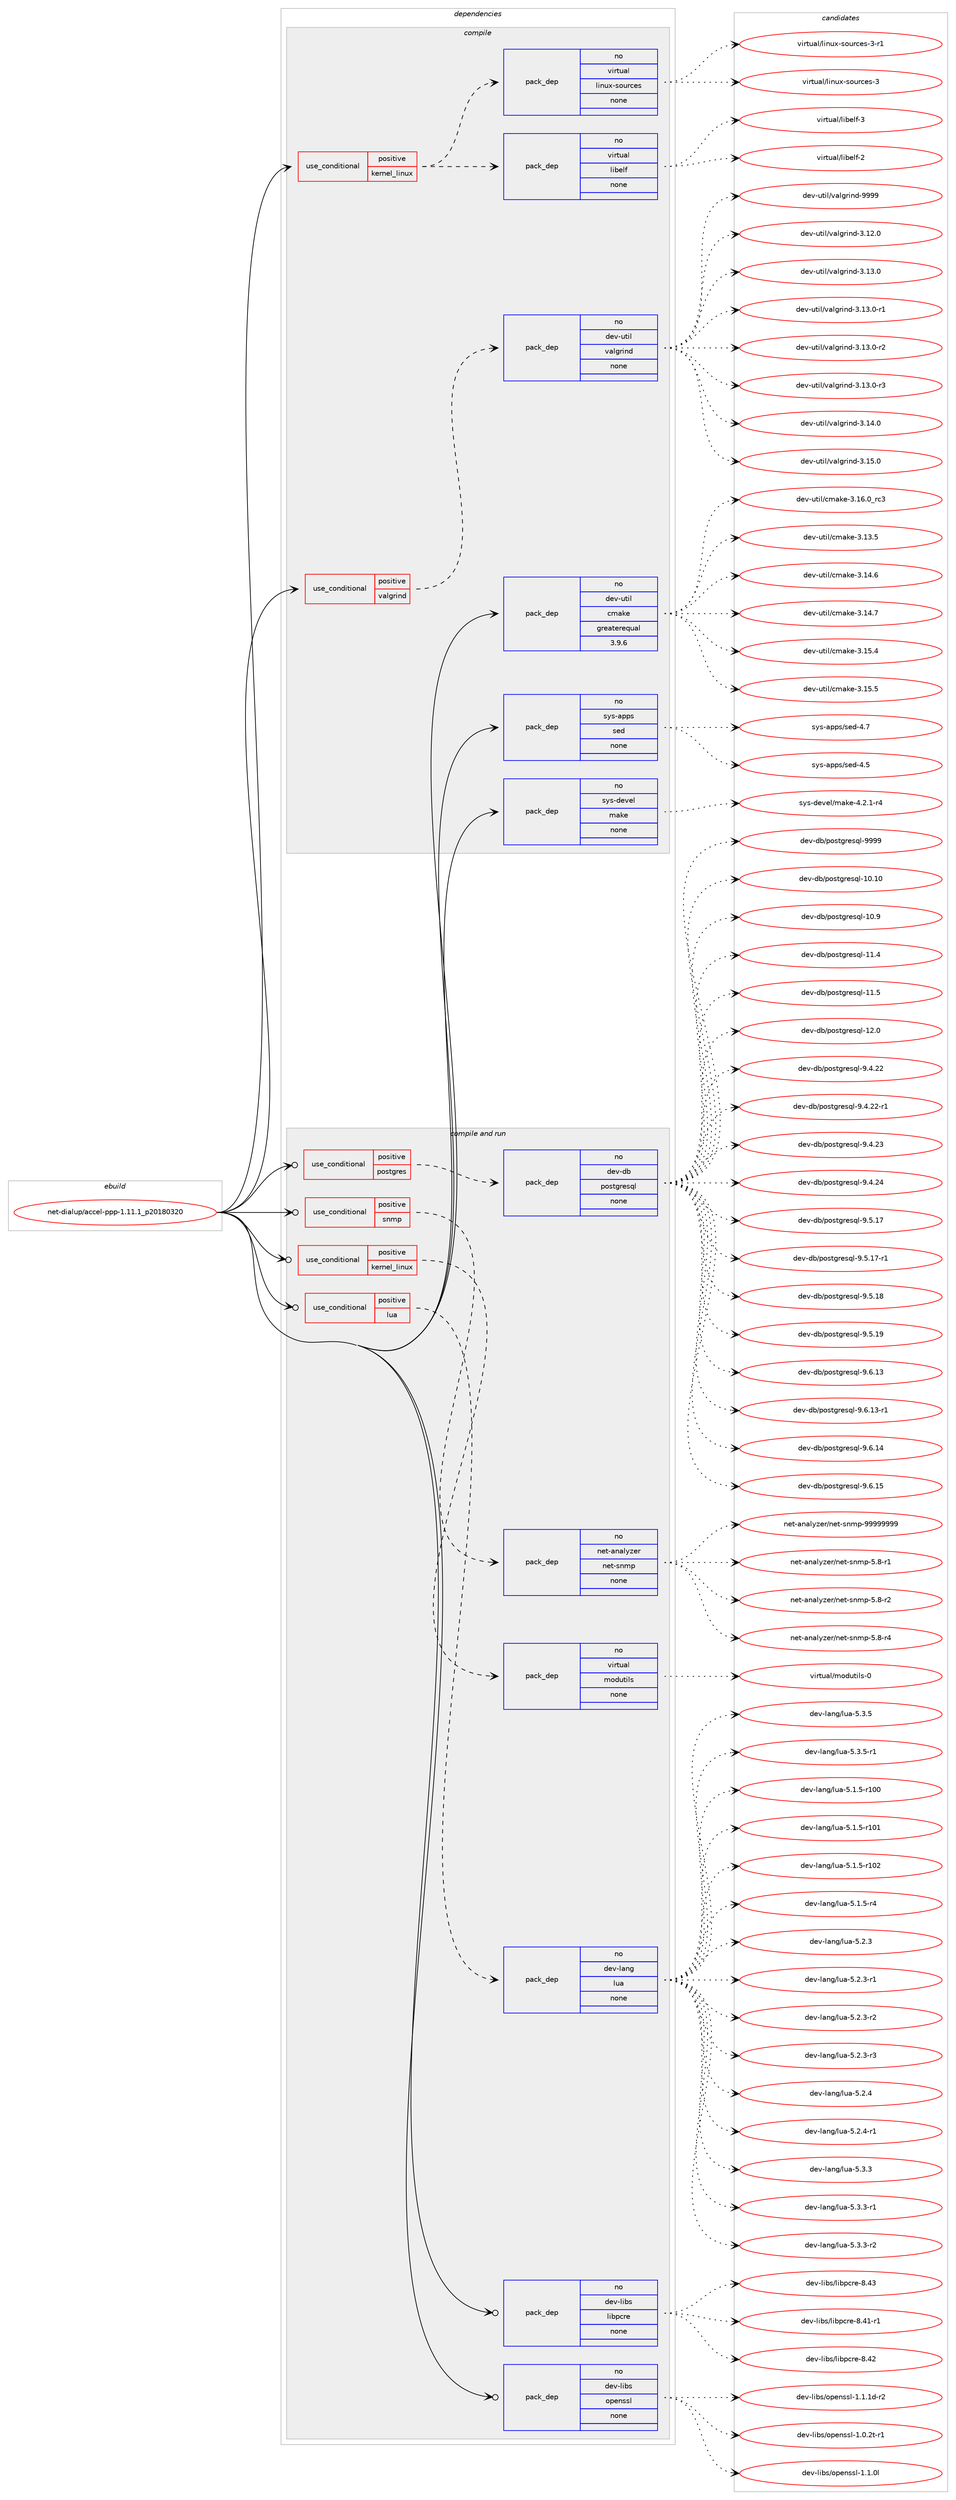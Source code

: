 digraph prolog {

# *************
# Graph options
# *************

newrank=true;
concentrate=true;
compound=true;
graph [rankdir=LR,fontname=Helvetica,fontsize=10,ranksep=1.5];#, ranksep=2.5, nodesep=0.2];
edge  [arrowhead=vee];
node  [fontname=Helvetica,fontsize=10];

# **********
# The ebuild
# **********

subgraph cluster_leftcol {
color=gray;
rank=same;
label=<<i>ebuild</i>>;
id [label="net-dialup/accel-ppp-1.11.1_p20180320", color=red, width=4, href="../net-dialup/accel-ppp-1.11.1_p20180320.svg"];
}

# ****************
# The dependencies
# ****************

subgraph cluster_midcol {
color=gray;
label=<<i>dependencies</i>>;
subgraph cluster_compile {
fillcolor="#eeeeee";
style=filled;
label=<<i>compile</i>>;
subgraph cond198992 {
dependency817414 [label=<<TABLE BORDER="0" CELLBORDER="1" CELLSPACING="0" CELLPADDING="4"><TR><TD ROWSPAN="3" CELLPADDING="10">use_conditional</TD></TR><TR><TD>positive</TD></TR><TR><TD>kernel_linux</TD></TR></TABLE>>, shape=none, color=red];
subgraph pack604127 {
dependency817415 [label=<<TABLE BORDER="0" CELLBORDER="1" CELLSPACING="0" CELLPADDING="4" WIDTH="220"><TR><TD ROWSPAN="6" CELLPADDING="30">pack_dep</TD></TR><TR><TD WIDTH="110">no</TD></TR><TR><TD>virtual</TD></TR><TR><TD>linux-sources</TD></TR><TR><TD>none</TD></TR><TR><TD></TD></TR></TABLE>>, shape=none, color=blue];
}
dependency817414:e -> dependency817415:w [weight=20,style="dashed",arrowhead="vee"];
subgraph pack604128 {
dependency817416 [label=<<TABLE BORDER="0" CELLBORDER="1" CELLSPACING="0" CELLPADDING="4" WIDTH="220"><TR><TD ROWSPAN="6" CELLPADDING="30">pack_dep</TD></TR><TR><TD WIDTH="110">no</TD></TR><TR><TD>virtual</TD></TR><TR><TD>libelf</TD></TR><TR><TD>none</TD></TR><TR><TD></TD></TR></TABLE>>, shape=none, color=blue];
}
dependency817414:e -> dependency817416:w [weight=20,style="dashed",arrowhead="vee"];
}
id:e -> dependency817414:w [weight=20,style="solid",arrowhead="vee"];
subgraph cond198993 {
dependency817417 [label=<<TABLE BORDER="0" CELLBORDER="1" CELLSPACING="0" CELLPADDING="4"><TR><TD ROWSPAN="3" CELLPADDING="10">use_conditional</TD></TR><TR><TD>positive</TD></TR><TR><TD>valgrind</TD></TR></TABLE>>, shape=none, color=red];
subgraph pack604129 {
dependency817418 [label=<<TABLE BORDER="0" CELLBORDER="1" CELLSPACING="0" CELLPADDING="4" WIDTH="220"><TR><TD ROWSPAN="6" CELLPADDING="30">pack_dep</TD></TR><TR><TD WIDTH="110">no</TD></TR><TR><TD>dev-util</TD></TR><TR><TD>valgrind</TD></TR><TR><TD>none</TD></TR><TR><TD></TD></TR></TABLE>>, shape=none, color=blue];
}
dependency817417:e -> dependency817418:w [weight=20,style="dashed",arrowhead="vee"];
}
id:e -> dependency817417:w [weight=20,style="solid",arrowhead="vee"];
subgraph pack604130 {
dependency817419 [label=<<TABLE BORDER="0" CELLBORDER="1" CELLSPACING="0" CELLPADDING="4" WIDTH="220"><TR><TD ROWSPAN="6" CELLPADDING="30">pack_dep</TD></TR><TR><TD WIDTH="110">no</TD></TR><TR><TD>dev-util</TD></TR><TR><TD>cmake</TD></TR><TR><TD>greaterequal</TD></TR><TR><TD>3.9.6</TD></TR></TABLE>>, shape=none, color=blue];
}
id:e -> dependency817419:w [weight=20,style="solid",arrowhead="vee"];
subgraph pack604131 {
dependency817420 [label=<<TABLE BORDER="0" CELLBORDER="1" CELLSPACING="0" CELLPADDING="4" WIDTH="220"><TR><TD ROWSPAN="6" CELLPADDING="30">pack_dep</TD></TR><TR><TD WIDTH="110">no</TD></TR><TR><TD>sys-apps</TD></TR><TR><TD>sed</TD></TR><TR><TD>none</TD></TR><TR><TD></TD></TR></TABLE>>, shape=none, color=blue];
}
id:e -> dependency817420:w [weight=20,style="solid",arrowhead="vee"];
subgraph pack604132 {
dependency817421 [label=<<TABLE BORDER="0" CELLBORDER="1" CELLSPACING="0" CELLPADDING="4" WIDTH="220"><TR><TD ROWSPAN="6" CELLPADDING="30">pack_dep</TD></TR><TR><TD WIDTH="110">no</TD></TR><TR><TD>sys-devel</TD></TR><TR><TD>make</TD></TR><TR><TD>none</TD></TR><TR><TD></TD></TR></TABLE>>, shape=none, color=blue];
}
id:e -> dependency817421:w [weight=20,style="solid",arrowhead="vee"];
}
subgraph cluster_compileandrun {
fillcolor="#eeeeee";
style=filled;
label=<<i>compile and run</i>>;
subgraph cond198994 {
dependency817422 [label=<<TABLE BORDER="0" CELLBORDER="1" CELLSPACING="0" CELLPADDING="4"><TR><TD ROWSPAN="3" CELLPADDING="10">use_conditional</TD></TR><TR><TD>positive</TD></TR><TR><TD>kernel_linux</TD></TR></TABLE>>, shape=none, color=red];
subgraph pack604133 {
dependency817423 [label=<<TABLE BORDER="0" CELLBORDER="1" CELLSPACING="0" CELLPADDING="4" WIDTH="220"><TR><TD ROWSPAN="6" CELLPADDING="30">pack_dep</TD></TR><TR><TD WIDTH="110">no</TD></TR><TR><TD>virtual</TD></TR><TR><TD>modutils</TD></TR><TR><TD>none</TD></TR><TR><TD></TD></TR></TABLE>>, shape=none, color=blue];
}
dependency817422:e -> dependency817423:w [weight=20,style="dashed",arrowhead="vee"];
}
id:e -> dependency817422:w [weight=20,style="solid",arrowhead="odotvee"];
subgraph cond198995 {
dependency817424 [label=<<TABLE BORDER="0" CELLBORDER="1" CELLSPACING="0" CELLPADDING="4"><TR><TD ROWSPAN="3" CELLPADDING="10">use_conditional</TD></TR><TR><TD>positive</TD></TR><TR><TD>lua</TD></TR></TABLE>>, shape=none, color=red];
subgraph pack604134 {
dependency817425 [label=<<TABLE BORDER="0" CELLBORDER="1" CELLSPACING="0" CELLPADDING="4" WIDTH="220"><TR><TD ROWSPAN="6" CELLPADDING="30">pack_dep</TD></TR><TR><TD WIDTH="110">no</TD></TR><TR><TD>dev-lang</TD></TR><TR><TD>lua</TD></TR><TR><TD>none</TD></TR><TR><TD></TD></TR></TABLE>>, shape=none, color=blue];
}
dependency817424:e -> dependency817425:w [weight=20,style="dashed",arrowhead="vee"];
}
id:e -> dependency817424:w [weight=20,style="solid",arrowhead="odotvee"];
subgraph cond198996 {
dependency817426 [label=<<TABLE BORDER="0" CELLBORDER="1" CELLSPACING="0" CELLPADDING="4"><TR><TD ROWSPAN="3" CELLPADDING="10">use_conditional</TD></TR><TR><TD>positive</TD></TR><TR><TD>postgres</TD></TR></TABLE>>, shape=none, color=red];
subgraph pack604135 {
dependency817427 [label=<<TABLE BORDER="0" CELLBORDER="1" CELLSPACING="0" CELLPADDING="4" WIDTH="220"><TR><TD ROWSPAN="6" CELLPADDING="30">pack_dep</TD></TR><TR><TD WIDTH="110">no</TD></TR><TR><TD>dev-db</TD></TR><TR><TD>postgresql</TD></TR><TR><TD>none</TD></TR><TR><TD></TD></TR></TABLE>>, shape=none, color=blue];
}
dependency817426:e -> dependency817427:w [weight=20,style="dashed",arrowhead="vee"];
}
id:e -> dependency817426:w [weight=20,style="solid",arrowhead="odotvee"];
subgraph cond198997 {
dependency817428 [label=<<TABLE BORDER="0" CELLBORDER="1" CELLSPACING="0" CELLPADDING="4"><TR><TD ROWSPAN="3" CELLPADDING="10">use_conditional</TD></TR><TR><TD>positive</TD></TR><TR><TD>snmp</TD></TR></TABLE>>, shape=none, color=red];
subgraph pack604136 {
dependency817429 [label=<<TABLE BORDER="0" CELLBORDER="1" CELLSPACING="0" CELLPADDING="4" WIDTH="220"><TR><TD ROWSPAN="6" CELLPADDING="30">pack_dep</TD></TR><TR><TD WIDTH="110">no</TD></TR><TR><TD>net-analyzer</TD></TR><TR><TD>net-snmp</TD></TR><TR><TD>none</TD></TR><TR><TD></TD></TR></TABLE>>, shape=none, color=blue];
}
dependency817428:e -> dependency817429:w [weight=20,style="dashed",arrowhead="vee"];
}
id:e -> dependency817428:w [weight=20,style="solid",arrowhead="odotvee"];
subgraph pack604137 {
dependency817430 [label=<<TABLE BORDER="0" CELLBORDER="1" CELLSPACING="0" CELLPADDING="4" WIDTH="220"><TR><TD ROWSPAN="6" CELLPADDING="30">pack_dep</TD></TR><TR><TD WIDTH="110">no</TD></TR><TR><TD>dev-libs</TD></TR><TR><TD>libpcre</TD></TR><TR><TD>none</TD></TR><TR><TD></TD></TR></TABLE>>, shape=none, color=blue];
}
id:e -> dependency817430:w [weight=20,style="solid",arrowhead="odotvee"];
subgraph pack604138 {
dependency817431 [label=<<TABLE BORDER="0" CELLBORDER="1" CELLSPACING="0" CELLPADDING="4" WIDTH="220"><TR><TD ROWSPAN="6" CELLPADDING="30">pack_dep</TD></TR><TR><TD WIDTH="110">no</TD></TR><TR><TD>dev-libs</TD></TR><TR><TD>openssl</TD></TR><TR><TD>none</TD></TR><TR><TD></TD></TR></TABLE>>, shape=none, color=blue];
}
id:e -> dependency817431:w [weight=20,style="solid",arrowhead="odotvee"];
}
subgraph cluster_run {
fillcolor="#eeeeee";
style=filled;
label=<<i>run</i>>;
}
}

# **************
# The candidates
# **************

subgraph cluster_choices {
rank=same;
color=gray;
label=<<i>candidates</i>>;

subgraph choice604127 {
color=black;
nodesep=1;
choice118105114116117971084710810511011712045115111117114991011154551 [label="virtual/linux-sources-3", color=red, width=4,href="../virtual/linux-sources-3.svg"];
choice1181051141161179710847108105110117120451151111171149910111545514511449 [label="virtual/linux-sources-3-r1", color=red, width=4,href="../virtual/linux-sources-3-r1.svg"];
dependency817415:e -> choice118105114116117971084710810511011712045115111117114991011154551:w [style=dotted,weight="100"];
dependency817415:e -> choice1181051141161179710847108105110117120451151111171149910111545514511449:w [style=dotted,weight="100"];
}
subgraph choice604128 {
color=black;
nodesep=1;
choice1181051141161179710847108105981011081024550 [label="virtual/libelf-2", color=red, width=4,href="../virtual/libelf-2.svg"];
choice1181051141161179710847108105981011081024551 [label="virtual/libelf-3", color=red, width=4,href="../virtual/libelf-3.svg"];
dependency817416:e -> choice1181051141161179710847108105981011081024550:w [style=dotted,weight="100"];
dependency817416:e -> choice1181051141161179710847108105981011081024551:w [style=dotted,weight="100"];
}
subgraph choice604129 {
color=black;
nodesep=1;
choice10010111845117116105108471189710810311410511010045514649504648 [label="dev-util/valgrind-3.12.0", color=red, width=4,href="../dev-util/valgrind-3.12.0.svg"];
choice10010111845117116105108471189710810311410511010045514649514648 [label="dev-util/valgrind-3.13.0", color=red, width=4,href="../dev-util/valgrind-3.13.0.svg"];
choice100101118451171161051084711897108103114105110100455146495146484511449 [label="dev-util/valgrind-3.13.0-r1", color=red, width=4,href="../dev-util/valgrind-3.13.0-r1.svg"];
choice100101118451171161051084711897108103114105110100455146495146484511450 [label="dev-util/valgrind-3.13.0-r2", color=red, width=4,href="../dev-util/valgrind-3.13.0-r2.svg"];
choice100101118451171161051084711897108103114105110100455146495146484511451 [label="dev-util/valgrind-3.13.0-r3", color=red, width=4,href="../dev-util/valgrind-3.13.0-r3.svg"];
choice10010111845117116105108471189710810311410511010045514649524648 [label="dev-util/valgrind-3.14.0", color=red, width=4,href="../dev-util/valgrind-3.14.0.svg"];
choice10010111845117116105108471189710810311410511010045514649534648 [label="dev-util/valgrind-3.15.0", color=red, width=4,href="../dev-util/valgrind-3.15.0.svg"];
choice1001011184511711610510847118971081031141051101004557575757 [label="dev-util/valgrind-9999", color=red, width=4,href="../dev-util/valgrind-9999.svg"];
dependency817418:e -> choice10010111845117116105108471189710810311410511010045514649504648:w [style=dotted,weight="100"];
dependency817418:e -> choice10010111845117116105108471189710810311410511010045514649514648:w [style=dotted,weight="100"];
dependency817418:e -> choice100101118451171161051084711897108103114105110100455146495146484511449:w [style=dotted,weight="100"];
dependency817418:e -> choice100101118451171161051084711897108103114105110100455146495146484511450:w [style=dotted,weight="100"];
dependency817418:e -> choice100101118451171161051084711897108103114105110100455146495146484511451:w [style=dotted,weight="100"];
dependency817418:e -> choice10010111845117116105108471189710810311410511010045514649524648:w [style=dotted,weight="100"];
dependency817418:e -> choice10010111845117116105108471189710810311410511010045514649534648:w [style=dotted,weight="100"];
dependency817418:e -> choice1001011184511711610510847118971081031141051101004557575757:w [style=dotted,weight="100"];
}
subgraph choice604130 {
color=black;
nodesep=1;
choice1001011184511711610510847991099710710145514649514653 [label="dev-util/cmake-3.13.5", color=red, width=4,href="../dev-util/cmake-3.13.5.svg"];
choice1001011184511711610510847991099710710145514649524654 [label="dev-util/cmake-3.14.6", color=red, width=4,href="../dev-util/cmake-3.14.6.svg"];
choice1001011184511711610510847991099710710145514649524655 [label="dev-util/cmake-3.14.7", color=red, width=4,href="../dev-util/cmake-3.14.7.svg"];
choice1001011184511711610510847991099710710145514649534652 [label="dev-util/cmake-3.15.4", color=red, width=4,href="../dev-util/cmake-3.15.4.svg"];
choice1001011184511711610510847991099710710145514649534653 [label="dev-util/cmake-3.15.5", color=red, width=4,href="../dev-util/cmake-3.15.5.svg"];
choice1001011184511711610510847991099710710145514649544648951149951 [label="dev-util/cmake-3.16.0_rc3", color=red, width=4,href="../dev-util/cmake-3.16.0_rc3.svg"];
dependency817419:e -> choice1001011184511711610510847991099710710145514649514653:w [style=dotted,weight="100"];
dependency817419:e -> choice1001011184511711610510847991099710710145514649524654:w [style=dotted,weight="100"];
dependency817419:e -> choice1001011184511711610510847991099710710145514649524655:w [style=dotted,weight="100"];
dependency817419:e -> choice1001011184511711610510847991099710710145514649534652:w [style=dotted,weight="100"];
dependency817419:e -> choice1001011184511711610510847991099710710145514649534653:w [style=dotted,weight="100"];
dependency817419:e -> choice1001011184511711610510847991099710710145514649544648951149951:w [style=dotted,weight="100"];
}
subgraph choice604131 {
color=black;
nodesep=1;
choice11512111545971121121154711510110045524653 [label="sys-apps/sed-4.5", color=red, width=4,href="../sys-apps/sed-4.5.svg"];
choice11512111545971121121154711510110045524655 [label="sys-apps/sed-4.7", color=red, width=4,href="../sys-apps/sed-4.7.svg"];
dependency817420:e -> choice11512111545971121121154711510110045524653:w [style=dotted,weight="100"];
dependency817420:e -> choice11512111545971121121154711510110045524655:w [style=dotted,weight="100"];
}
subgraph choice604132 {
color=black;
nodesep=1;
choice1151211154510010111810110847109971071014552465046494511452 [label="sys-devel/make-4.2.1-r4", color=red, width=4,href="../sys-devel/make-4.2.1-r4.svg"];
dependency817421:e -> choice1151211154510010111810110847109971071014552465046494511452:w [style=dotted,weight="100"];
}
subgraph choice604133 {
color=black;
nodesep=1;
choice11810511411611797108471091111001171161051081154548 [label="virtual/modutils-0", color=red, width=4,href="../virtual/modutils-0.svg"];
dependency817423:e -> choice11810511411611797108471091111001171161051081154548:w [style=dotted,weight="100"];
}
subgraph choice604134 {
color=black;
nodesep=1;
choice1001011184510897110103471081179745534649465345114494848 [label="dev-lang/lua-5.1.5-r100", color=red, width=4,href="../dev-lang/lua-5.1.5-r100.svg"];
choice1001011184510897110103471081179745534649465345114494849 [label="dev-lang/lua-5.1.5-r101", color=red, width=4,href="../dev-lang/lua-5.1.5-r101.svg"];
choice1001011184510897110103471081179745534649465345114494850 [label="dev-lang/lua-5.1.5-r102", color=red, width=4,href="../dev-lang/lua-5.1.5-r102.svg"];
choice100101118451089711010347108117974553464946534511452 [label="dev-lang/lua-5.1.5-r4", color=red, width=4,href="../dev-lang/lua-5.1.5-r4.svg"];
choice10010111845108971101034710811797455346504651 [label="dev-lang/lua-5.2.3", color=red, width=4,href="../dev-lang/lua-5.2.3.svg"];
choice100101118451089711010347108117974553465046514511449 [label="dev-lang/lua-5.2.3-r1", color=red, width=4,href="../dev-lang/lua-5.2.3-r1.svg"];
choice100101118451089711010347108117974553465046514511450 [label="dev-lang/lua-5.2.3-r2", color=red, width=4,href="../dev-lang/lua-5.2.3-r2.svg"];
choice100101118451089711010347108117974553465046514511451 [label="dev-lang/lua-5.2.3-r3", color=red, width=4,href="../dev-lang/lua-5.2.3-r3.svg"];
choice10010111845108971101034710811797455346504652 [label="dev-lang/lua-5.2.4", color=red, width=4,href="../dev-lang/lua-5.2.4.svg"];
choice100101118451089711010347108117974553465046524511449 [label="dev-lang/lua-5.2.4-r1", color=red, width=4,href="../dev-lang/lua-5.2.4-r1.svg"];
choice10010111845108971101034710811797455346514651 [label="dev-lang/lua-5.3.3", color=red, width=4,href="../dev-lang/lua-5.3.3.svg"];
choice100101118451089711010347108117974553465146514511449 [label="dev-lang/lua-5.3.3-r1", color=red, width=4,href="../dev-lang/lua-5.3.3-r1.svg"];
choice100101118451089711010347108117974553465146514511450 [label="dev-lang/lua-5.3.3-r2", color=red, width=4,href="../dev-lang/lua-5.3.3-r2.svg"];
choice10010111845108971101034710811797455346514653 [label="dev-lang/lua-5.3.5", color=red, width=4,href="../dev-lang/lua-5.3.5.svg"];
choice100101118451089711010347108117974553465146534511449 [label="dev-lang/lua-5.3.5-r1", color=red, width=4,href="../dev-lang/lua-5.3.5-r1.svg"];
dependency817425:e -> choice1001011184510897110103471081179745534649465345114494848:w [style=dotted,weight="100"];
dependency817425:e -> choice1001011184510897110103471081179745534649465345114494849:w [style=dotted,weight="100"];
dependency817425:e -> choice1001011184510897110103471081179745534649465345114494850:w [style=dotted,weight="100"];
dependency817425:e -> choice100101118451089711010347108117974553464946534511452:w [style=dotted,weight="100"];
dependency817425:e -> choice10010111845108971101034710811797455346504651:w [style=dotted,weight="100"];
dependency817425:e -> choice100101118451089711010347108117974553465046514511449:w [style=dotted,weight="100"];
dependency817425:e -> choice100101118451089711010347108117974553465046514511450:w [style=dotted,weight="100"];
dependency817425:e -> choice100101118451089711010347108117974553465046514511451:w [style=dotted,weight="100"];
dependency817425:e -> choice10010111845108971101034710811797455346504652:w [style=dotted,weight="100"];
dependency817425:e -> choice100101118451089711010347108117974553465046524511449:w [style=dotted,weight="100"];
dependency817425:e -> choice10010111845108971101034710811797455346514651:w [style=dotted,weight="100"];
dependency817425:e -> choice100101118451089711010347108117974553465146514511449:w [style=dotted,weight="100"];
dependency817425:e -> choice100101118451089711010347108117974553465146514511450:w [style=dotted,weight="100"];
dependency817425:e -> choice10010111845108971101034710811797455346514653:w [style=dotted,weight="100"];
dependency817425:e -> choice100101118451089711010347108117974553465146534511449:w [style=dotted,weight="100"];
}
subgraph choice604135 {
color=black;
nodesep=1;
choice100101118451009847112111115116103114101115113108454948464948 [label="dev-db/postgresql-10.10", color=red, width=4,href="../dev-db/postgresql-10.10.svg"];
choice1001011184510098471121111151161031141011151131084549484657 [label="dev-db/postgresql-10.9", color=red, width=4,href="../dev-db/postgresql-10.9.svg"];
choice1001011184510098471121111151161031141011151131084549494652 [label="dev-db/postgresql-11.4", color=red, width=4,href="../dev-db/postgresql-11.4.svg"];
choice1001011184510098471121111151161031141011151131084549494653 [label="dev-db/postgresql-11.5", color=red, width=4,href="../dev-db/postgresql-11.5.svg"];
choice1001011184510098471121111151161031141011151131084549504648 [label="dev-db/postgresql-12.0", color=red, width=4,href="../dev-db/postgresql-12.0.svg"];
choice10010111845100984711211111511610311410111511310845574652465050 [label="dev-db/postgresql-9.4.22", color=red, width=4,href="../dev-db/postgresql-9.4.22.svg"];
choice100101118451009847112111115116103114101115113108455746524650504511449 [label="dev-db/postgresql-9.4.22-r1", color=red, width=4,href="../dev-db/postgresql-9.4.22-r1.svg"];
choice10010111845100984711211111511610311410111511310845574652465051 [label="dev-db/postgresql-9.4.23", color=red, width=4,href="../dev-db/postgresql-9.4.23.svg"];
choice10010111845100984711211111511610311410111511310845574652465052 [label="dev-db/postgresql-9.4.24", color=red, width=4,href="../dev-db/postgresql-9.4.24.svg"];
choice10010111845100984711211111511610311410111511310845574653464955 [label="dev-db/postgresql-9.5.17", color=red, width=4,href="../dev-db/postgresql-9.5.17.svg"];
choice100101118451009847112111115116103114101115113108455746534649554511449 [label="dev-db/postgresql-9.5.17-r1", color=red, width=4,href="../dev-db/postgresql-9.5.17-r1.svg"];
choice10010111845100984711211111511610311410111511310845574653464956 [label="dev-db/postgresql-9.5.18", color=red, width=4,href="../dev-db/postgresql-9.5.18.svg"];
choice10010111845100984711211111511610311410111511310845574653464957 [label="dev-db/postgresql-9.5.19", color=red, width=4,href="../dev-db/postgresql-9.5.19.svg"];
choice10010111845100984711211111511610311410111511310845574654464951 [label="dev-db/postgresql-9.6.13", color=red, width=4,href="../dev-db/postgresql-9.6.13.svg"];
choice100101118451009847112111115116103114101115113108455746544649514511449 [label="dev-db/postgresql-9.6.13-r1", color=red, width=4,href="../dev-db/postgresql-9.6.13-r1.svg"];
choice10010111845100984711211111511610311410111511310845574654464952 [label="dev-db/postgresql-9.6.14", color=red, width=4,href="../dev-db/postgresql-9.6.14.svg"];
choice10010111845100984711211111511610311410111511310845574654464953 [label="dev-db/postgresql-9.6.15", color=red, width=4,href="../dev-db/postgresql-9.6.15.svg"];
choice1001011184510098471121111151161031141011151131084557575757 [label="dev-db/postgresql-9999", color=red, width=4,href="../dev-db/postgresql-9999.svg"];
dependency817427:e -> choice100101118451009847112111115116103114101115113108454948464948:w [style=dotted,weight="100"];
dependency817427:e -> choice1001011184510098471121111151161031141011151131084549484657:w [style=dotted,weight="100"];
dependency817427:e -> choice1001011184510098471121111151161031141011151131084549494652:w [style=dotted,weight="100"];
dependency817427:e -> choice1001011184510098471121111151161031141011151131084549494653:w [style=dotted,weight="100"];
dependency817427:e -> choice1001011184510098471121111151161031141011151131084549504648:w [style=dotted,weight="100"];
dependency817427:e -> choice10010111845100984711211111511610311410111511310845574652465050:w [style=dotted,weight="100"];
dependency817427:e -> choice100101118451009847112111115116103114101115113108455746524650504511449:w [style=dotted,weight="100"];
dependency817427:e -> choice10010111845100984711211111511610311410111511310845574652465051:w [style=dotted,weight="100"];
dependency817427:e -> choice10010111845100984711211111511610311410111511310845574652465052:w [style=dotted,weight="100"];
dependency817427:e -> choice10010111845100984711211111511610311410111511310845574653464955:w [style=dotted,weight="100"];
dependency817427:e -> choice100101118451009847112111115116103114101115113108455746534649554511449:w [style=dotted,weight="100"];
dependency817427:e -> choice10010111845100984711211111511610311410111511310845574653464956:w [style=dotted,weight="100"];
dependency817427:e -> choice10010111845100984711211111511610311410111511310845574653464957:w [style=dotted,weight="100"];
dependency817427:e -> choice10010111845100984711211111511610311410111511310845574654464951:w [style=dotted,weight="100"];
dependency817427:e -> choice100101118451009847112111115116103114101115113108455746544649514511449:w [style=dotted,weight="100"];
dependency817427:e -> choice10010111845100984711211111511610311410111511310845574654464952:w [style=dotted,weight="100"];
dependency817427:e -> choice10010111845100984711211111511610311410111511310845574654464953:w [style=dotted,weight="100"];
dependency817427:e -> choice1001011184510098471121111151161031141011151131084557575757:w [style=dotted,weight="100"];
}
subgraph choice604136 {
color=black;
nodesep=1;
choice1101011164597110971081211221011144711010111645115110109112455346564511449 [label="net-analyzer/net-snmp-5.8-r1", color=red, width=4,href="../net-analyzer/net-snmp-5.8-r1.svg"];
choice1101011164597110971081211221011144711010111645115110109112455346564511450 [label="net-analyzer/net-snmp-5.8-r2", color=red, width=4,href="../net-analyzer/net-snmp-5.8-r2.svg"];
choice1101011164597110971081211221011144711010111645115110109112455346564511452 [label="net-analyzer/net-snmp-5.8-r4", color=red, width=4,href="../net-analyzer/net-snmp-5.8-r4.svg"];
choice1101011164597110971081211221011144711010111645115110109112455757575757575757 [label="net-analyzer/net-snmp-99999999", color=red, width=4,href="../net-analyzer/net-snmp-99999999.svg"];
dependency817429:e -> choice1101011164597110971081211221011144711010111645115110109112455346564511449:w [style=dotted,weight="100"];
dependency817429:e -> choice1101011164597110971081211221011144711010111645115110109112455346564511450:w [style=dotted,weight="100"];
dependency817429:e -> choice1101011164597110971081211221011144711010111645115110109112455346564511452:w [style=dotted,weight="100"];
dependency817429:e -> choice1101011164597110971081211221011144711010111645115110109112455757575757575757:w [style=dotted,weight="100"];
}
subgraph choice604137 {
color=black;
nodesep=1;
choice100101118451081059811547108105981129911410145564652494511449 [label="dev-libs/libpcre-8.41-r1", color=red, width=4,href="../dev-libs/libpcre-8.41-r1.svg"];
choice10010111845108105981154710810598112991141014556465250 [label="dev-libs/libpcre-8.42", color=red, width=4,href="../dev-libs/libpcre-8.42.svg"];
choice10010111845108105981154710810598112991141014556465251 [label="dev-libs/libpcre-8.43", color=red, width=4,href="../dev-libs/libpcre-8.43.svg"];
dependency817430:e -> choice100101118451081059811547108105981129911410145564652494511449:w [style=dotted,weight="100"];
dependency817430:e -> choice10010111845108105981154710810598112991141014556465250:w [style=dotted,weight="100"];
dependency817430:e -> choice10010111845108105981154710810598112991141014556465251:w [style=dotted,weight="100"];
}
subgraph choice604138 {
color=black;
nodesep=1;
choice1001011184510810598115471111121011101151151084549464846501164511449 [label="dev-libs/openssl-1.0.2t-r1", color=red, width=4,href="../dev-libs/openssl-1.0.2t-r1.svg"];
choice100101118451081059811547111112101110115115108454946494648108 [label="dev-libs/openssl-1.1.0l", color=red, width=4,href="../dev-libs/openssl-1.1.0l.svg"];
choice1001011184510810598115471111121011101151151084549464946491004511450 [label="dev-libs/openssl-1.1.1d-r2", color=red, width=4,href="../dev-libs/openssl-1.1.1d-r2.svg"];
dependency817431:e -> choice1001011184510810598115471111121011101151151084549464846501164511449:w [style=dotted,weight="100"];
dependency817431:e -> choice100101118451081059811547111112101110115115108454946494648108:w [style=dotted,weight="100"];
dependency817431:e -> choice1001011184510810598115471111121011101151151084549464946491004511450:w [style=dotted,weight="100"];
}
}

}
